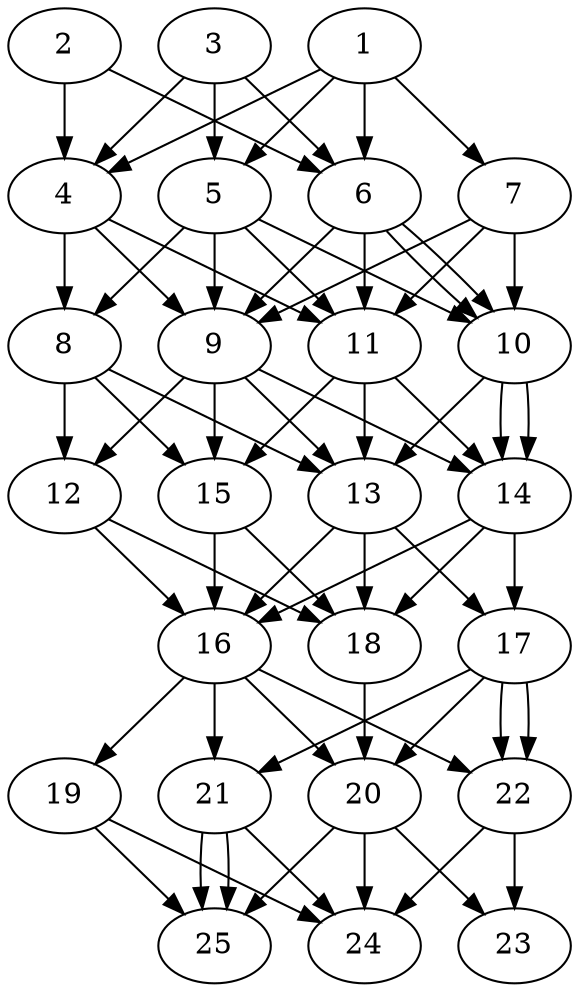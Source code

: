 // DAG automatically generated by daggen at Thu Oct  3 14:00:40 2019
// ./daggen --dot -n 25 --ccr 0.5 --fat 0.5 --regular 0.9 --density 0.9 --mindata 5242880 --maxdata 52428800 
digraph G {
  1 [size="54075392", alpha="0.18", expect_size="27037696"] 
  1 -> 4 [size ="27037696"]
  1 -> 5 [size ="27037696"]
  1 -> 6 [size ="27037696"]
  1 -> 7 [size ="27037696"]
  2 [size="41781248", alpha="0.02", expect_size="20890624"] 
  2 -> 4 [size ="20890624"]
  2 -> 6 [size ="20890624"]
  3 [size="103430144", alpha="0.04", expect_size="51715072"] 
  3 -> 4 [size ="51715072"]
  3 -> 5 [size ="51715072"]
  3 -> 6 [size ="51715072"]
  4 [size="86480896", alpha="0.06", expect_size="43240448"] 
  4 -> 8 [size ="43240448"]
  4 -> 9 [size ="43240448"]
  4 -> 11 [size ="43240448"]
  5 [size="65699840", alpha="0.02", expect_size="32849920"] 
  5 -> 8 [size ="32849920"]
  5 -> 9 [size ="32849920"]
  5 -> 10 [size ="32849920"]
  5 -> 11 [size ="32849920"]
  6 [size="32120832", alpha="0.10", expect_size="16060416"] 
  6 -> 9 [size ="16060416"]
  6 -> 10 [size ="16060416"]
  6 -> 10 [size ="16060416"]
  6 -> 11 [size ="16060416"]
  7 [size="56453120", alpha="0.18", expect_size="28226560"] 
  7 -> 9 [size ="28226560"]
  7 -> 10 [size ="28226560"]
  7 -> 11 [size ="28226560"]
  8 [size="76361728", alpha="0.03", expect_size="38180864"] 
  8 -> 12 [size ="38180864"]
  8 -> 13 [size ="38180864"]
  8 -> 15 [size ="38180864"]
  9 [size="78131200", alpha="0.02", expect_size="39065600"] 
  9 -> 12 [size ="39065600"]
  9 -> 13 [size ="39065600"]
  9 -> 14 [size ="39065600"]
  9 -> 15 [size ="39065600"]
  10 [size="44161024", alpha="0.17", expect_size="22080512"] 
  10 -> 13 [size ="22080512"]
  10 -> 14 [size ="22080512"]
  10 -> 14 [size ="22080512"]
  11 [size="46778368", alpha="0.19", expect_size="23389184"] 
  11 -> 13 [size ="23389184"]
  11 -> 14 [size ="23389184"]
  11 -> 15 [size ="23389184"]
  12 [size="36368384", alpha="0.06", expect_size="18184192"] 
  12 -> 16 [size ="18184192"]
  12 -> 18 [size ="18184192"]
  13 [size="45424640", alpha="0.11", expect_size="22712320"] 
  13 -> 16 [size ="22712320"]
  13 -> 17 [size ="22712320"]
  13 -> 18 [size ="22712320"]
  14 [size="62371840", alpha="0.12", expect_size="31185920"] 
  14 -> 16 [size ="31185920"]
  14 -> 17 [size ="31185920"]
  14 -> 18 [size ="31185920"]
  15 [size="90486784", alpha="0.19", expect_size="45243392"] 
  15 -> 16 [size ="45243392"]
  15 -> 18 [size ="45243392"]
  16 [size="98281472", alpha="0.09", expect_size="49140736"] 
  16 -> 19 [size ="49140736"]
  16 -> 20 [size ="49140736"]
  16 -> 21 [size ="49140736"]
  16 -> 22 [size ="49140736"]
  17 [size="50561024", alpha="0.05", expect_size="25280512"] 
  17 -> 20 [size ="25280512"]
  17 -> 21 [size ="25280512"]
  17 -> 22 [size ="25280512"]
  17 -> 22 [size ="25280512"]
  18 [size="39401472", alpha="0.20", expect_size="19700736"] 
  18 -> 20 [size ="19700736"]
  19 [size="53336064", alpha="0.11", expect_size="26668032"] 
  19 -> 24 [size ="26668032"]
  19 -> 25 [size ="26668032"]
  20 [size="64753664", alpha="0.07", expect_size="32376832"] 
  20 -> 23 [size ="32376832"]
  20 -> 24 [size ="32376832"]
  20 -> 25 [size ="32376832"]
  21 [size="50874368", alpha="0.12", expect_size="25437184"] 
  21 -> 24 [size ="25437184"]
  21 -> 25 [size ="25437184"]
  21 -> 25 [size ="25437184"]
  22 [size="46325760", alpha="0.04", expect_size="23162880"] 
  22 -> 23 [size ="23162880"]
  22 -> 24 [size ="23162880"]
  23 [size="74579968", alpha="0.16", expect_size="37289984"] 
  24 [size="31053824", alpha="0.03", expect_size="15526912"] 
  25 [size="89688064", alpha="0.03", expect_size="44844032"] 
}
